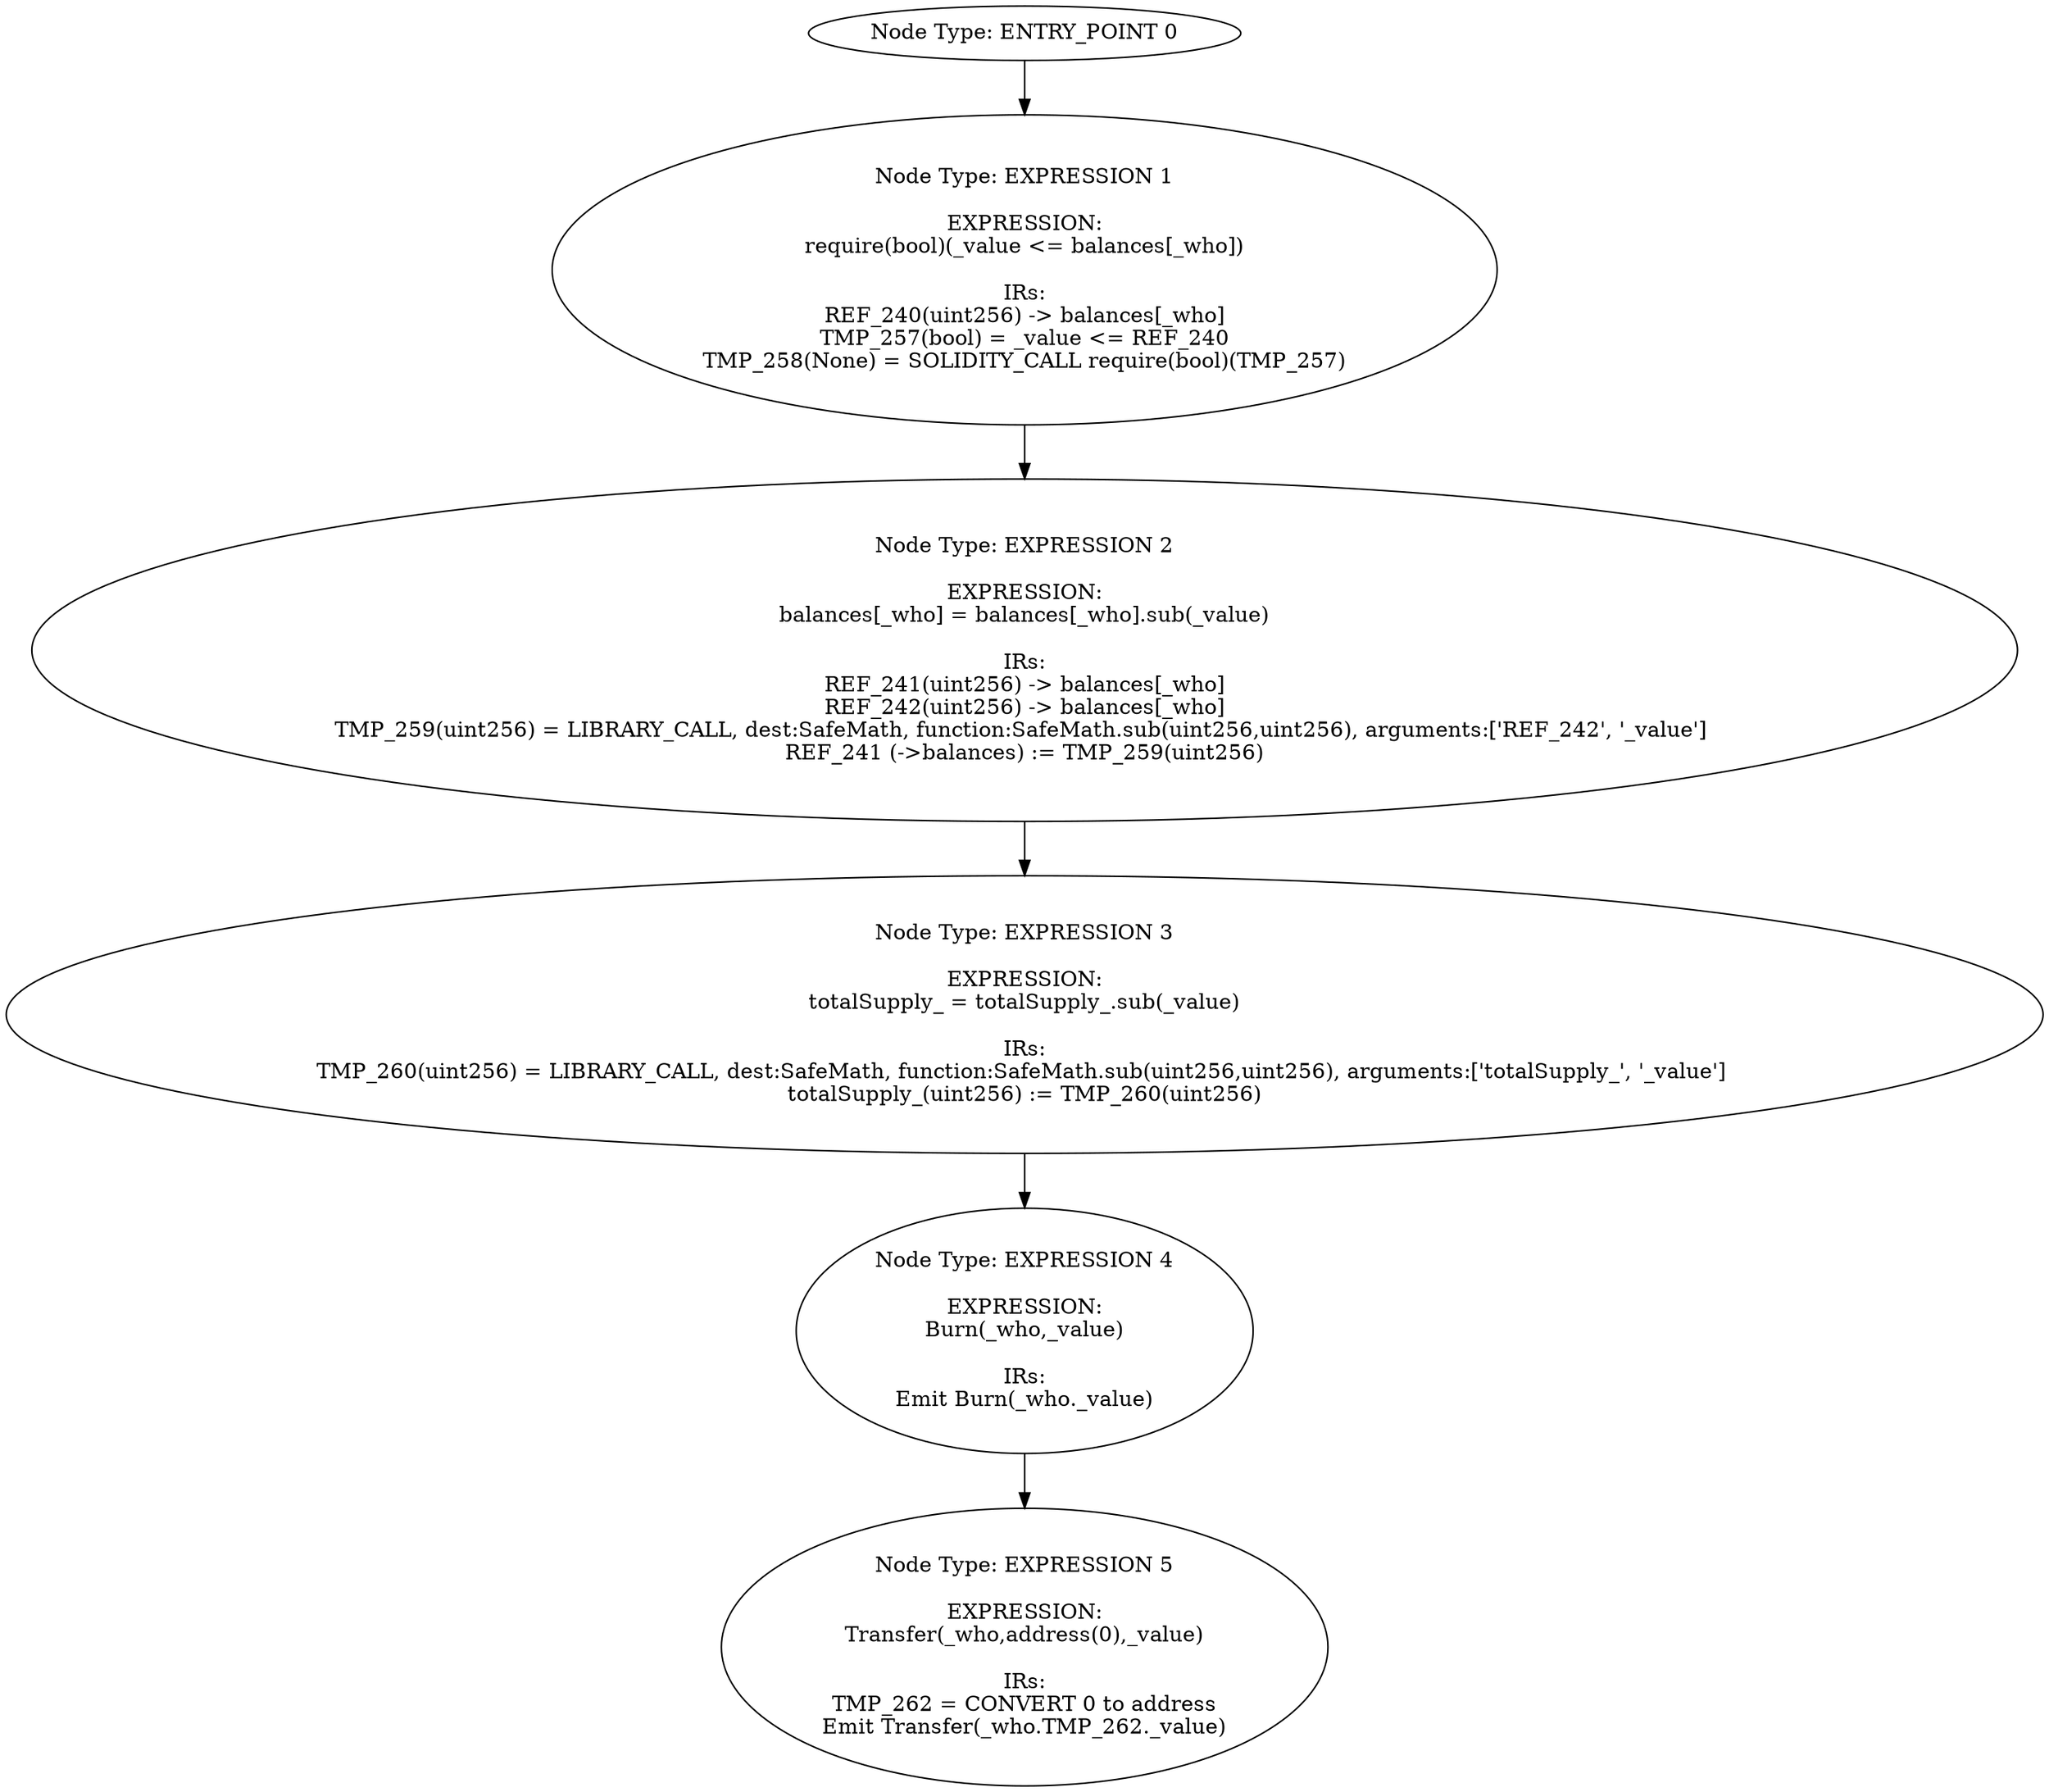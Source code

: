 digraph{
0[label="Node Type: ENTRY_POINT 0
"];
0->1;
1[label="Node Type: EXPRESSION 1

EXPRESSION:
require(bool)(_value <= balances[_who])

IRs:
REF_240(uint256) -> balances[_who]
TMP_257(bool) = _value <= REF_240
TMP_258(None) = SOLIDITY_CALL require(bool)(TMP_257)"];
1->2;
2[label="Node Type: EXPRESSION 2

EXPRESSION:
balances[_who] = balances[_who].sub(_value)

IRs:
REF_241(uint256) -> balances[_who]
REF_242(uint256) -> balances[_who]
TMP_259(uint256) = LIBRARY_CALL, dest:SafeMath, function:SafeMath.sub(uint256,uint256), arguments:['REF_242', '_value'] 
REF_241 (->balances) := TMP_259(uint256)"];
2->3;
3[label="Node Type: EXPRESSION 3

EXPRESSION:
totalSupply_ = totalSupply_.sub(_value)

IRs:
TMP_260(uint256) = LIBRARY_CALL, dest:SafeMath, function:SafeMath.sub(uint256,uint256), arguments:['totalSupply_', '_value'] 
totalSupply_(uint256) := TMP_260(uint256)"];
3->4;
4[label="Node Type: EXPRESSION 4

EXPRESSION:
Burn(_who,_value)

IRs:
Emit Burn(_who._value)"];
4->5;
5[label="Node Type: EXPRESSION 5

EXPRESSION:
Transfer(_who,address(0),_value)

IRs:
TMP_262 = CONVERT 0 to address
Emit Transfer(_who.TMP_262._value)"];
}
